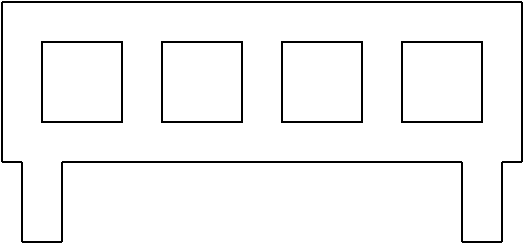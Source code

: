 <mxfile version="13.7.5" type="device"><diagram id="GwnITKe_rWZYePc2oO4O" name="Page-1"><mxGraphModel dx="764" dy="486" grid="1" gridSize="10" guides="1" tooltips="1" connect="1" arrows="1" fold="1" page="1" pageScale="1" pageWidth="850" pageHeight="1100" math="0" shadow="0"><root><mxCell id="0"/><mxCell id="1" parent="0"/><mxCell id="prHxzkaJZFvTEBcej4Hu-3" value="" style="endArrow=none;html=1;" edge="1" parent="1"><mxGeometry width="50" height="50" relative="1" as="geometry"><mxPoint x="240" y="160" as="sourcePoint"/><mxPoint x="500" y="160" as="targetPoint"/></mxGeometry></mxCell><mxCell id="prHxzkaJZFvTEBcej4Hu-4" value="" style="endArrow=none;html=1;" edge="1" parent="1"><mxGeometry width="50" height="50" relative="1" as="geometry"><mxPoint x="240" y="240" as="sourcePoint"/><mxPoint x="240" y="160" as="targetPoint"/></mxGeometry></mxCell><mxCell id="prHxzkaJZFvTEBcej4Hu-5" value="" style="endArrow=none;html=1;" edge="1" parent="1"><mxGeometry width="50" height="50" relative="1" as="geometry"><mxPoint x="250" y="280" as="sourcePoint"/><mxPoint x="270" y="280" as="targetPoint"/></mxGeometry></mxCell><mxCell id="prHxzkaJZFvTEBcej4Hu-6" value="" style="endArrow=none;html=1;" edge="1" parent="1"><mxGeometry width="50" height="50" relative="1" as="geometry"><mxPoint x="270" y="280" as="sourcePoint"/><mxPoint x="270" y="240" as="targetPoint"/></mxGeometry></mxCell><mxCell id="prHxzkaJZFvTEBcej4Hu-7" value="" style="endArrow=none;html=1;" edge="1" parent="1"><mxGeometry width="50" height="50" relative="1" as="geometry"><mxPoint x="270" y="240" as="sourcePoint"/><mxPoint x="470" y="240" as="targetPoint"/></mxGeometry></mxCell><mxCell id="prHxzkaJZFvTEBcej4Hu-8" value="" style="endArrow=none;html=1;" edge="1" parent="1"><mxGeometry width="50" height="50" relative="1" as="geometry"><mxPoint x="470" y="280" as="sourcePoint"/><mxPoint x="470" y="240" as="targetPoint"/></mxGeometry></mxCell><mxCell id="prHxzkaJZFvTEBcej4Hu-9" value="" style="endArrow=none;html=1;" edge="1" parent="1"><mxGeometry width="50" height="50" relative="1" as="geometry"><mxPoint x="470" y="280" as="sourcePoint"/><mxPoint x="490" y="280" as="targetPoint"/></mxGeometry></mxCell><mxCell id="prHxzkaJZFvTEBcej4Hu-10" value="" style="endArrow=none;html=1;" edge="1" parent="1"><mxGeometry width="50" height="50" relative="1" as="geometry"><mxPoint x="500" y="240" as="sourcePoint"/><mxPoint x="500" y="160" as="targetPoint"/></mxGeometry></mxCell><mxCell id="prHxzkaJZFvTEBcej4Hu-11" value="" style="rounded=0;whiteSpace=wrap;html=1;" vertex="1" parent="1"><mxGeometry x="260" y="180" width="40" height="40" as="geometry"/></mxCell><mxCell id="prHxzkaJZFvTEBcej4Hu-12" value="" style="endArrow=none;html=1;" edge="1" parent="1"><mxGeometry width="50" height="50" relative="1" as="geometry"><mxPoint x="240" y="240" as="sourcePoint"/><mxPoint x="250" y="240" as="targetPoint"/></mxGeometry></mxCell><mxCell id="prHxzkaJZFvTEBcej4Hu-13" value="" style="endArrow=none;html=1;" edge="1" parent="1"><mxGeometry width="50" height="50" relative="1" as="geometry"><mxPoint x="250" y="280" as="sourcePoint"/><mxPoint x="250" y="240" as="targetPoint"/></mxGeometry></mxCell><mxCell id="prHxzkaJZFvTEBcej4Hu-14" value="" style="rounded=0;whiteSpace=wrap;html=1;" vertex="1" parent="1"><mxGeometry x="320" y="180" width="40" height="40" as="geometry"/></mxCell><mxCell id="prHxzkaJZFvTEBcej4Hu-15" value="" style="endArrow=none;html=1;" edge="1" parent="1"><mxGeometry width="50" height="50" relative="1" as="geometry"><mxPoint x="490" y="280" as="sourcePoint"/><mxPoint x="490" y="240" as="targetPoint"/></mxGeometry></mxCell><mxCell id="prHxzkaJZFvTEBcej4Hu-16" value="" style="endArrow=none;html=1;" edge="1" parent="1"><mxGeometry width="50" height="50" relative="1" as="geometry"><mxPoint x="490" y="240" as="sourcePoint"/><mxPoint x="500" y="240" as="targetPoint"/></mxGeometry></mxCell><mxCell id="prHxzkaJZFvTEBcej4Hu-17" value="" style="rounded=0;whiteSpace=wrap;html=1;" vertex="1" parent="1"><mxGeometry x="380" y="180" width="40" height="40" as="geometry"/></mxCell><mxCell id="prHxzkaJZFvTEBcej4Hu-18" value="" style="rounded=0;whiteSpace=wrap;html=1;" vertex="1" parent="1"><mxGeometry x="440" y="180" width="40" height="40" as="geometry"/></mxCell></root></mxGraphModel></diagram></mxfile>
